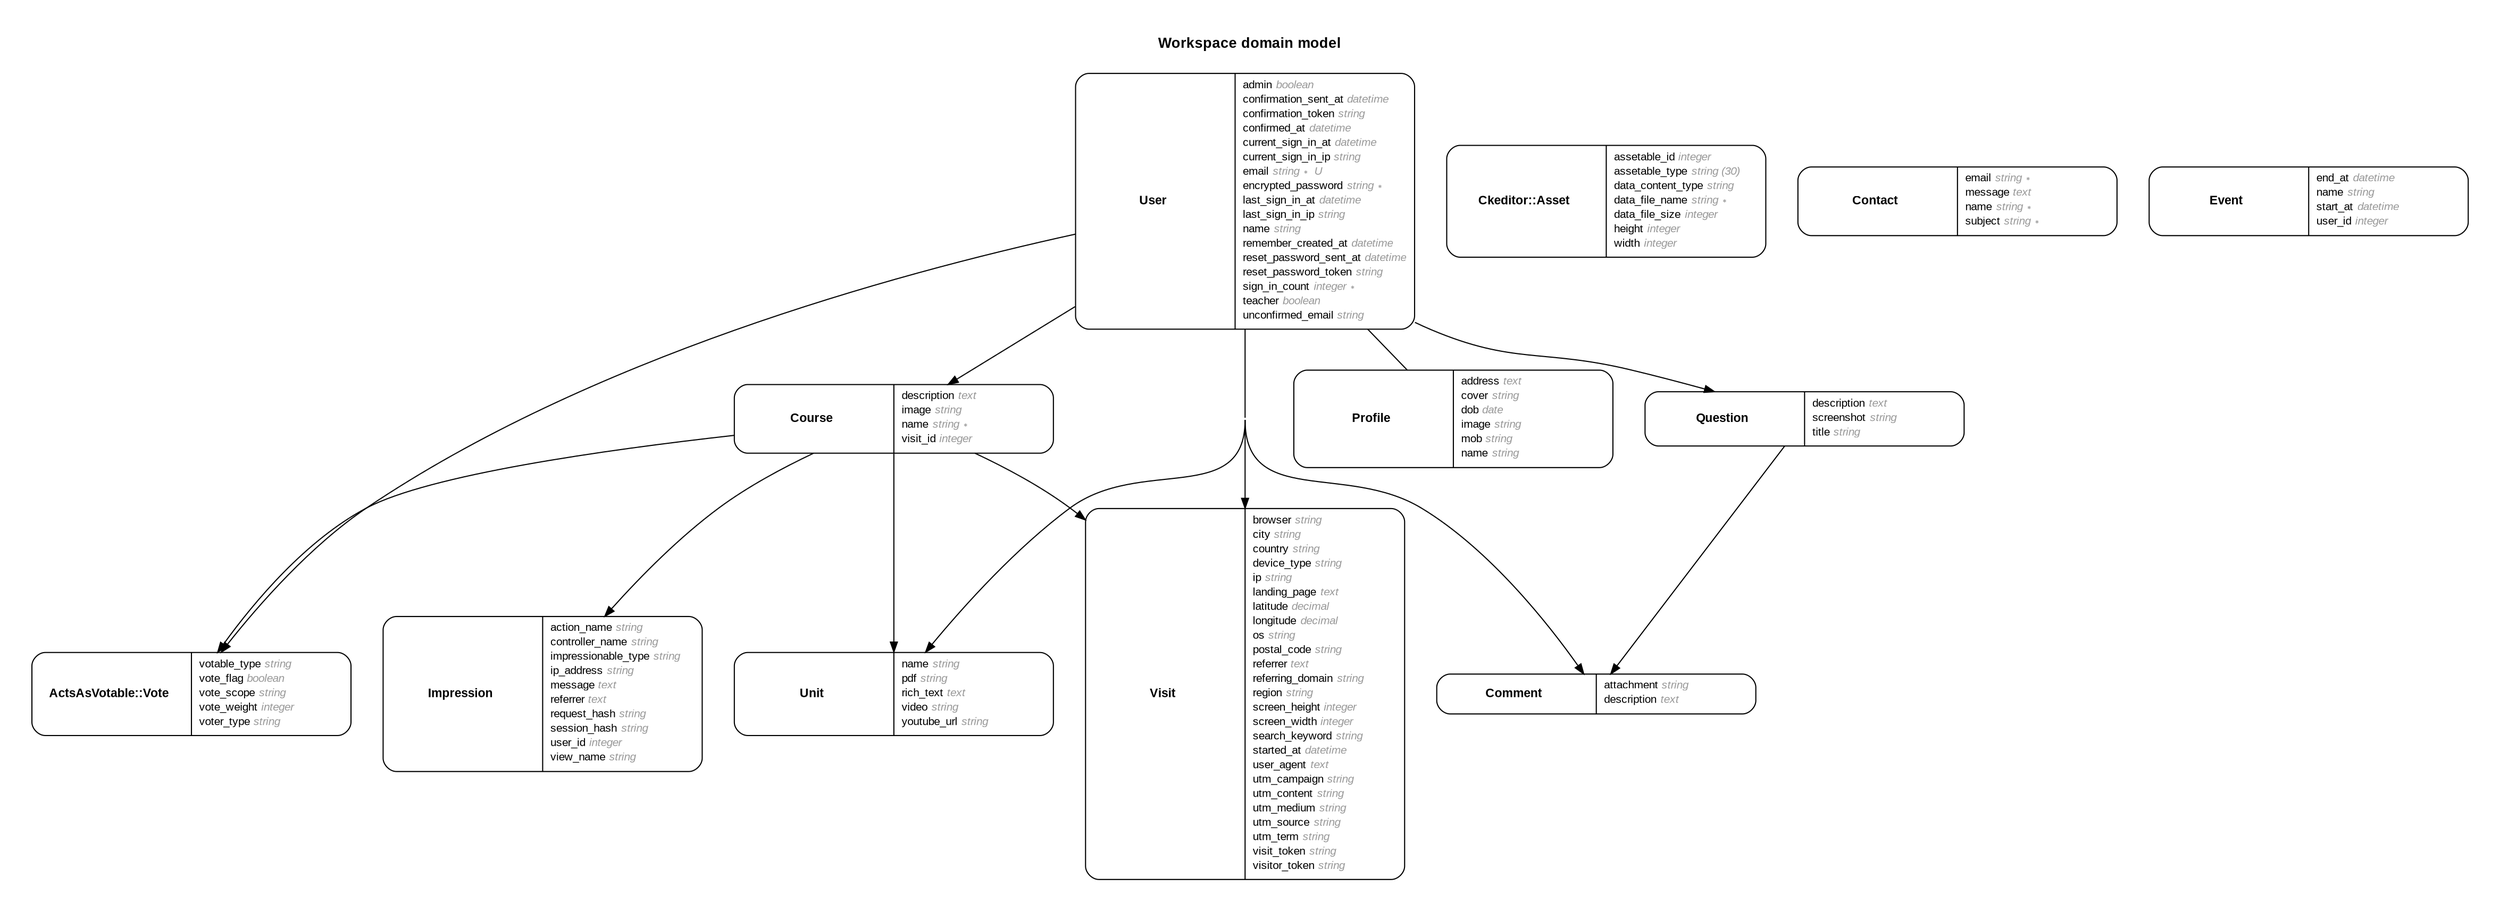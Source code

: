 digraph Workspace {
rankdir = "LR";
ranksep = "0.5";
nodesep = "0.4";
pad = "0.4,0.4";
margin = "0,0";
concentrate = "true";
labelloc = "t";
fontsize = "13";
fontname = "Arial Bold";
node[ shape  =  "Mrecord" , fontsize  =  "10" , fontname  =  "Arial" , margin  =  "0.07,0.05" , penwidth  =  "1.0"];
edge[ fontname  =  "Arial" , fontsize  =  "7" , dir  =  "both" , arrowsize  =  "0.9" , penwidth  =  "1.0" , labelangle  =  "32" , labeldistance  =  "1.8"];
rankdir = "TB";
label = "Workspace domain model\n\n";
"m_ActsAsVotable::Vote" [label = <<table border="0" align="center" cellspacing="0.5" cellpadding="0" width="134">
  <tr><td align="center" valign="bottom" width="130"><font face="Arial Bold" point-size="11">ActsAsVotable::Vote</font></td></tr>
</table>
|
<table border="0" align="left" cellspacing="2" cellpadding="0" width="134">
  <tr><td align="left" width="130" port="votable_type">votable_type <font face="Arial Italic" color="grey60">string</font></td></tr>
  <tr><td align="left" width="130" port="vote_flag">vote_flag <font face="Arial Italic" color="grey60">boolean</font></td></tr>
  <tr><td align="left" width="130" port="vote_scope">vote_scope <font face="Arial Italic" color="grey60">string</font></td></tr>
  <tr><td align="left" width="130" port="vote_weight">vote_weight <font face="Arial Italic" color="grey60">integer</font></td></tr>
  <tr><td align="left" width="130" port="voter_type">voter_type <font face="Arial Italic" color="grey60">string</font></td></tr>
</table>
>];
"m_Ckeditor::Asset" [label = <<table border="0" align="center" cellspacing="0.5" cellpadding="0" width="134">
  <tr><td align="center" valign="bottom" width="130"><font face="Arial Bold" point-size="11">Ckeditor::Asset</font></td></tr>
</table>
|
<table border="0" align="left" cellspacing="2" cellpadding="0" width="134">
  <tr><td align="left" width="130" port="assetable_id">assetable_id <font face="Arial Italic" color="grey60">integer</font></td></tr>
  <tr><td align="left" width="130" port="assetable_type">assetable_type <font face="Arial Italic" color="grey60">string (30)</font></td></tr>
  <tr><td align="left" width="130" port="data_content_type">data_content_type <font face="Arial Italic" color="grey60">string</font></td></tr>
  <tr><td align="left" width="130" port="data_file_name">data_file_name <font face="Arial Italic" color="grey60">string ∗</font></td></tr>
  <tr><td align="left" width="130" port="data_file_size">data_file_size <font face="Arial Italic" color="grey60">integer</font></td></tr>
  <tr><td align="left" width="130" port="height">height <font face="Arial Italic" color="grey60">integer</font></td></tr>
  <tr><td align="left" width="130" port="width">width <font face="Arial Italic" color="grey60">integer</font></td></tr>
</table>
>];
m_Comment [label = <<table border="0" align="center" cellspacing="0.5" cellpadding="0" width="134">
  <tr><td align="center" valign="bottom" width="130"><font face="Arial Bold" point-size="11">Comment</font></td></tr>
</table>
|
<table border="0" align="left" cellspacing="2" cellpadding="0" width="134">
  <tr><td align="left" width="130" port="attachment">attachment <font face="Arial Italic" color="grey60">string</font></td></tr>
  <tr><td align="left" width="130" port="description">description <font face="Arial Italic" color="grey60">text</font></td></tr>
</table>
>];
m_Contact [label = <<table border="0" align="center" cellspacing="0.5" cellpadding="0" width="134">
  <tr><td align="center" valign="bottom" width="130"><font face="Arial Bold" point-size="11">Contact</font></td></tr>
</table>
|
<table border="0" align="left" cellspacing="2" cellpadding="0" width="134">
  <tr><td align="left" width="130" port="email">email <font face="Arial Italic" color="grey60">string ∗</font></td></tr>
  <tr><td align="left" width="130" port="message">message <font face="Arial Italic" color="grey60">text</font></td></tr>
  <tr><td align="left" width="130" port="name">name <font face="Arial Italic" color="grey60">string ∗</font></td></tr>
  <tr><td align="left" width="130" port="subject">subject <font face="Arial Italic" color="grey60">string ∗</font></td></tr>
</table>
>];
m_Course [label = <<table border="0" align="center" cellspacing="0.5" cellpadding="0" width="134">
  <tr><td align="center" valign="bottom" width="130"><font face="Arial Bold" point-size="11">Course</font></td></tr>
</table>
|
<table border="0" align="left" cellspacing="2" cellpadding="0" width="134">
  <tr><td align="left" width="130" port="description">description <font face="Arial Italic" color="grey60">text</font></td></tr>
  <tr><td align="left" width="130" port="image">image <font face="Arial Italic" color="grey60">string</font></td></tr>
  <tr><td align="left" width="130" port="name">name <font face="Arial Italic" color="grey60">string ∗</font></td></tr>
  <tr><td align="left" width="130" port="visit_id">visit_id <font face="Arial Italic" color="grey60">integer</font></td></tr>
</table>
>];
m_Event [label = <<table border="0" align="center" cellspacing="0.5" cellpadding="0" width="134">
  <tr><td align="center" valign="bottom" width="130"><font face="Arial Bold" point-size="11">Event</font></td></tr>
</table>
|
<table border="0" align="left" cellspacing="2" cellpadding="0" width="134">
  <tr><td align="left" width="130" port="end_at">end_at <font face="Arial Italic" color="grey60">datetime</font></td></tr>
  <tr><td align="left" width="130" port="name">name <font face="Arial Italic" color="grey60">string</font></td></tr>
  <tr><td align="left" width="130" port="start_at">start_at <font face="Arial Italic" color="grey60">datetime</font></td></tr>
  <tr><td align="left" width="130" port="user_id">user_id <font face="Arial Italic" color="grey60">integer</font></td></tr>
</table>
>];
m_Impression [label = <<table border="0" align="center" cellspacing="0.5" cellpadding="0" width="134">
  <tr><td align="center" valign="bottom" width="130"><font face="Arial Bold" point-size="11">Impression</font></td></tr>
</table>
|
<table border="0" align="left" cellspacing="2" cellpadding="0" width="134">
  <tr><td align="left" width="130" port="action_name">action_name <font face="Arial Italic" color="grey60">string</font></td></tr>
  <tr><td align="left" width="130" port="controller_name">controller_name <font face="Arial Italic" color="grey60">string</font></td></tr>
  <tr><td align="left" width="130" port="impressionable_type">impressionable_type <font face="Arial Italic" color="grey60">string</font></td></tr>
  <tr><td align="left" width="130" port="ip_address">ip_address <font face="Arial Italic" color="grey60">string</font></td></tr>
  <tr><td align="left" width="130" port="message">message <font face="Arial Italic" color="grey60">text</font></td></tr>
  <tr><td align="left" width="130" port="referrer">referrer <font face="Arial Italic" color="grey60">text</font></td></tr>
  <tr><td align="left" width="130" port="request_hash">request_hash <font face="Arial Italic" color="grey60">string</font></td></tr>
  <tr><td align="left" width="130" port="session_hash">session_hash <font face="Arial Italic" color="grey60">string</font></td></tr>
  <tr><td align="left" width="130" port="user_id">user_id <font face="Arial Italic" color="grey60">integer</font></td></tr>
  <tr><td align="left" width="130" port="view_name">view_name <font face="Arial Italic" color="grey60">string</font></td></tr>
</table>
>];
m_Profile [label = <<table border="0" align="center" cellspacing="0.5" cellpadding="0" width="134">
  <tr><td align="center" valign="bottom" width="130"><font face="Arial Bold" point-size="11">Profile</font></td></tr>
</table>
|
<table border="0" align="left" cellspacing="2" cellpadding="0" width="134">
  <tr><td align="left" width="130" port="address">address <font face="Arial Italic" color="grey60">text</font></td></tr>
  <tr><td align="left" width="130" port="cover">cover <font face="Arial Italic" color="grey60">string</font></td></tr>
  <tr><td align="left" width="130" port="dob">dob <font face="Arial Italic" color="grey60">date</font></td></tr>
  <tr><td align="left" width="130" port="image">image <font face="Arial Italic" color="grey60">string</font></td></tr>
  <tr><td align="left" width="130" port="mob">mob <font face="Arial Italic" color="grey60">string</font></td></tr>
  <tr><td align="left" width="130" port="name">name <font face="Arial Italic" color="grey60">string</font></td></tr>
</table>
>];
m_Question [label = <<table border="0" align="center" cellspacing="0.5" cellpadding="0" width="134">
  <tr><td align="center" valign="bottom" width="130"><font face="Arial Bold" point-size="11">Question</font></td></tr>
</table>
|
<table border="0" align="left" cellspacing="2" cellpadding="0" width="134">
  <tr><td align="left" width="130" port="description">description <font face="Arial Italic" color="grey60">text</font></td></tr>
  <tr><td align="left" width="130" port="screenshot">screenshot <font face="Arial Italic" color="grey60">string</font></td></tr>
  <tr><td align="left" width="130" port="title">title <font face="Arial Italic" color="grey60">string</font></td></tr>
</table>
>];
m_Unit [label = <<table border="0" align="center" cellspacing="0.5" cellpadding="0" width="134">
  <tr><td align="center" valign="bottom" width="130"><font face="Arial Bold" point-size="11">Unit</font></td></tr>
</table>
|
<table border="0" align="left" cellspacing="2" cellpadding="0" width="134">
  <tr><td align="left" width="130" port="name">name <font face="Arial Italic" color="grey60">string</font></td></tr>
  <tr><td align="left" width="130" port="pdf">pdf <font face="Arial Italic" color="grey60">string</font></td></tr>
  <tr><td align="left" width="130" port="rich_text">rich_text <font face="Arial Italic" color="grey60">text</font></td></tr>
  <tr><td align="left" width="130" port="video">video <font face="Arial Italic" color="grey60">string</font></td></tr>
  <tr><td align="left" width="130" port="youtube_url">youtube_url <font face="Arial Italic" color="grey60">string</font></td></tr>
</table>
>];
m_User [label = <<table border="0" align="center" cellspacing="0.5" cellpadding="0" width="134">
  <tr><td align="center" valign="bottom" width="130"><font face="Arial Bold" point-size="11">User</font></td></tr>
</table>
|
<table border="0" align="left" cellspacing="2" cellpadding="0" width="134">
  <tr><td align="left" width="130" port="admin">admin <font face="Arial Italic" color="grey60">boolean</font></td></tr>
  <tr><td align="left" width="130" port="confirmation_sent_at">confirmation_sent_at <font face="Arial Italic" color="grey60">datetime</font></td></tr>
  <tr><td align="left" width="130" port="confirmation_token">confirmation_token <font face="Arial Italic" color="grey60">string</font></td></tr>
  <tr><td align="left" width="130" port="confirmed_at">confirmed_at <font face="Arial Italic" color="grey60">datetime</font></td></tr>
  <tr><td align="left" width="130" port="current_sign_in_at">current_sign_in_at <font face="Arial Italic" color="grey60">datetime</font></td></tr>
  <tr><td align="left" width="130" port="current_sign_in_ip">current_sign_in_ip <font face="Arial Italic" color="grey60">string</font></td></tr>
  <tr><td align="left" width="130" port="email">email <font face="Arial Italic" color="grey60">string ∗ U</font></td></tr>
  <tr><td align="left" width="130" port="encrypted_password">encrypted_password <font face="Arial Italic" color="grey60">string ∗</font></td></tr>
  <tr><td align="left" width="130" port="last_sign_in_at">last_sign_in_at <font face="Arial Italic" color="grey60">datetime</font></td></tr>
  <tr><td align="left" width="130" port="last_sign_in_ip">last_sign_in_ip <font face="Arial Italic" color="grey60">string</font></td></tr>
  <tr><td align="left" width="130" port="name">name <font face="Arial Italic" color="grey60">string</font></td></tr>
  <tr><td align="left" width="130" port="remember_created_at">remember_created_at <font face="Arial Italic" color="grey60">datetime</font></td></tr>
  <tr><td align="left" width="130" port="reset_password_sent_at">reset_password_sent_at <font face="Arial Italic" color="grey60">datetime</font></td></tr>
  <tr><td align="left" width="130" port="reset_password_token">reset_password_token <font face="Arial Italic" color="grey60">string</font></td></tr>
  <tr><td align="left" width="130" port="sign_in_count">sign_in_count <font face="Arial Italic" color="grey60">integer ∗</font></td></tr>
  <tr><td align="left" width="130" port="teacher">teacher <font face="Arial Italic" color="grey60">boolean</font></td></tr>
  <tr><td align="left" width="130" port="unconfirmed_email">unconfirmed_email <font face="Arial Italic" color="grey60">string</font></td></tr>
</table>
>];
m_Visit [label = <<table border="0" align="center" cellspacing="0.5" cellpadding="0" width="134">
  <tr><td align="center" valign="bottom" width="130"><font face="Arial Bold" point-size="11">Visit</font></td></tr>
</table>
|
<table border="0" align="left" cellspacing="2" cellpadding="0" width="134">
  <tr><td align="left" width="130" port="browser">browser <font face="Arial Italic" color="grey60">string</font></td></tr>
  <tr><td align="left" width="130" port="city">city <font face="Arial Italic" color="grey60">string</font></td></tr>
  <tr><td align="left" width="130" port="country">country <font face="Arial Italic" color="grey60">string</font></td></tr>
  <tr><td align="left" width="130" port="device_type">device_type <font face="Arial Italic" color="grey60">string</font></td></tr>
  <tr><td align="left" width="130" port="ip">ip <font face="Arial Italic" color="grey60">string</font></td></tr>
  <tr><td align="left" width="130" port="landing_page">landing_page <font face="Arial Italic" color="grey60">text</font></td></tr>
  <tr><td align="left" width="130" port="latitude">latitude <font face="Arial Italic" color="grey60">decimal</font></td></tr>
  <tr><td align="left" width="130" port="longitude">longitude <font face="Arial Italic" color="grey60">decimal</font></td></tr>
  <tr><td align="left" width="130" port="os">os <font face="Arial Italic" color="grey60">string</font></td></tr>
  <tr><td align="left" width="130" port="postal_code">postal_code <font face="Arial Italic" color="grey60">string</font></td></tr>
  <tr><td align="left" width="130" port="referrer">referrer <font face="Arial Italic" color="grey60">text</font></td></tr>
  <tr><td align="left" width="130" port="referring_domain">referring_domain <font face="Arial Italic" color="grey60">string</font></td></tr>
  <tr><td align="left" width="130" port="region">region <font face="Arial Italic" color="grey60">string</font></td></tr>
  <tr><td align="left" width="130" port="screen_height">screen_height <font face="Arial Italic" color="grey60">integer</font></td></tr>
  <tr><td align="left" width="130" port="screen_width">screen_width <font face="Arial Italic" color="grey60">integer</font></td></tr>
  <tr><td align="left" width="130" port="search_keyword">search_keyword <font face="Arial Italic" color="grey60">string</font></td></tr>
  <tr><td align="left" width="130" port="started_at">started_at <font face="Arial Italic" color="grey60">datetime</font></td></tr>
  <tr><td align="left" width="130" port="user_agent">user_agent <font face="Arial Italic" color="grey60">text</font></td></tr>
  <tr><td align="left" width="130" port="utm_campaign">utm_campaign <font face="Arial Italic" color="grey60">string</font></td></tr>
  <tr><td align="left" width="130" port="utm_content">utm_content <font face="Arial Italic" color="grey60">string</font></td></tr>
  <tr><td align="left" width="130" port="utm_medium">utm_medium <font face="Arial Italic" color="grey60">string</font></td></tr>
  <tr><td align="left" width="130" port="utm_source">utm_source <font face="Arial Italic" color="grey60">string</font></td></tr>
  <tr><td align="left" width="130" port="utm_term">utm_term <font face="Arial Italic" color="grey60">string</font></td></tr>
  <tr><td align="left" width="130" port="visit_token">visit_token <font face="Arial Italic" color="grey60">string</font></td></tr>
  <tr><td align="left" width="130" port="visitor_token">visitor_token <font face="Arial Italic" color="grey60">string</font></td></tr>
</table>
>];
  m_Course -> "m_ActsAsVotable::Vote" [arrowhead = "normal", arrowtail = "none", weight = "1"];
  m_User -> "m_ActsAsVotable::Vote" [arrowhead = "normal", arrowtail = "none", weight = "1"];
  m_Course -> m_Impression [arrowhead = "normal", arrowtail = "none", weight = "1"];
  m_User -> m_Question [arrowhead = "normal", arrowtail = "none", weight = "2"];
  m_User -> m_Comment [arrowhead = "normal", arrowtail = "none", weight = "2"];
  m_User -> m_Visit [arrowhead = "normal", arrowtail = "none", weight = "2"];
  m_User -> m_Unit [arrowhead = "normal", arrowtail = "none", weight = "2"];
  m_User -> m_Course [arrowhead = "normal", arrowtail = "none", weight = "2"];
  m_User -> m_Profile [arrowhead = "none", arrowtail = "none", weight = "2"];
  m_Question -> m_Comment [arrowhead = "normal", arrowtail = "none", weight = "2"];
  m_Course -> m_Unit [arrowhead = "normal", arrowtail = "none", weight = "2"];
  m_Course -> m_Visit [arrowhead = "normal", arrowtail = "none", weight = "1"];
}
